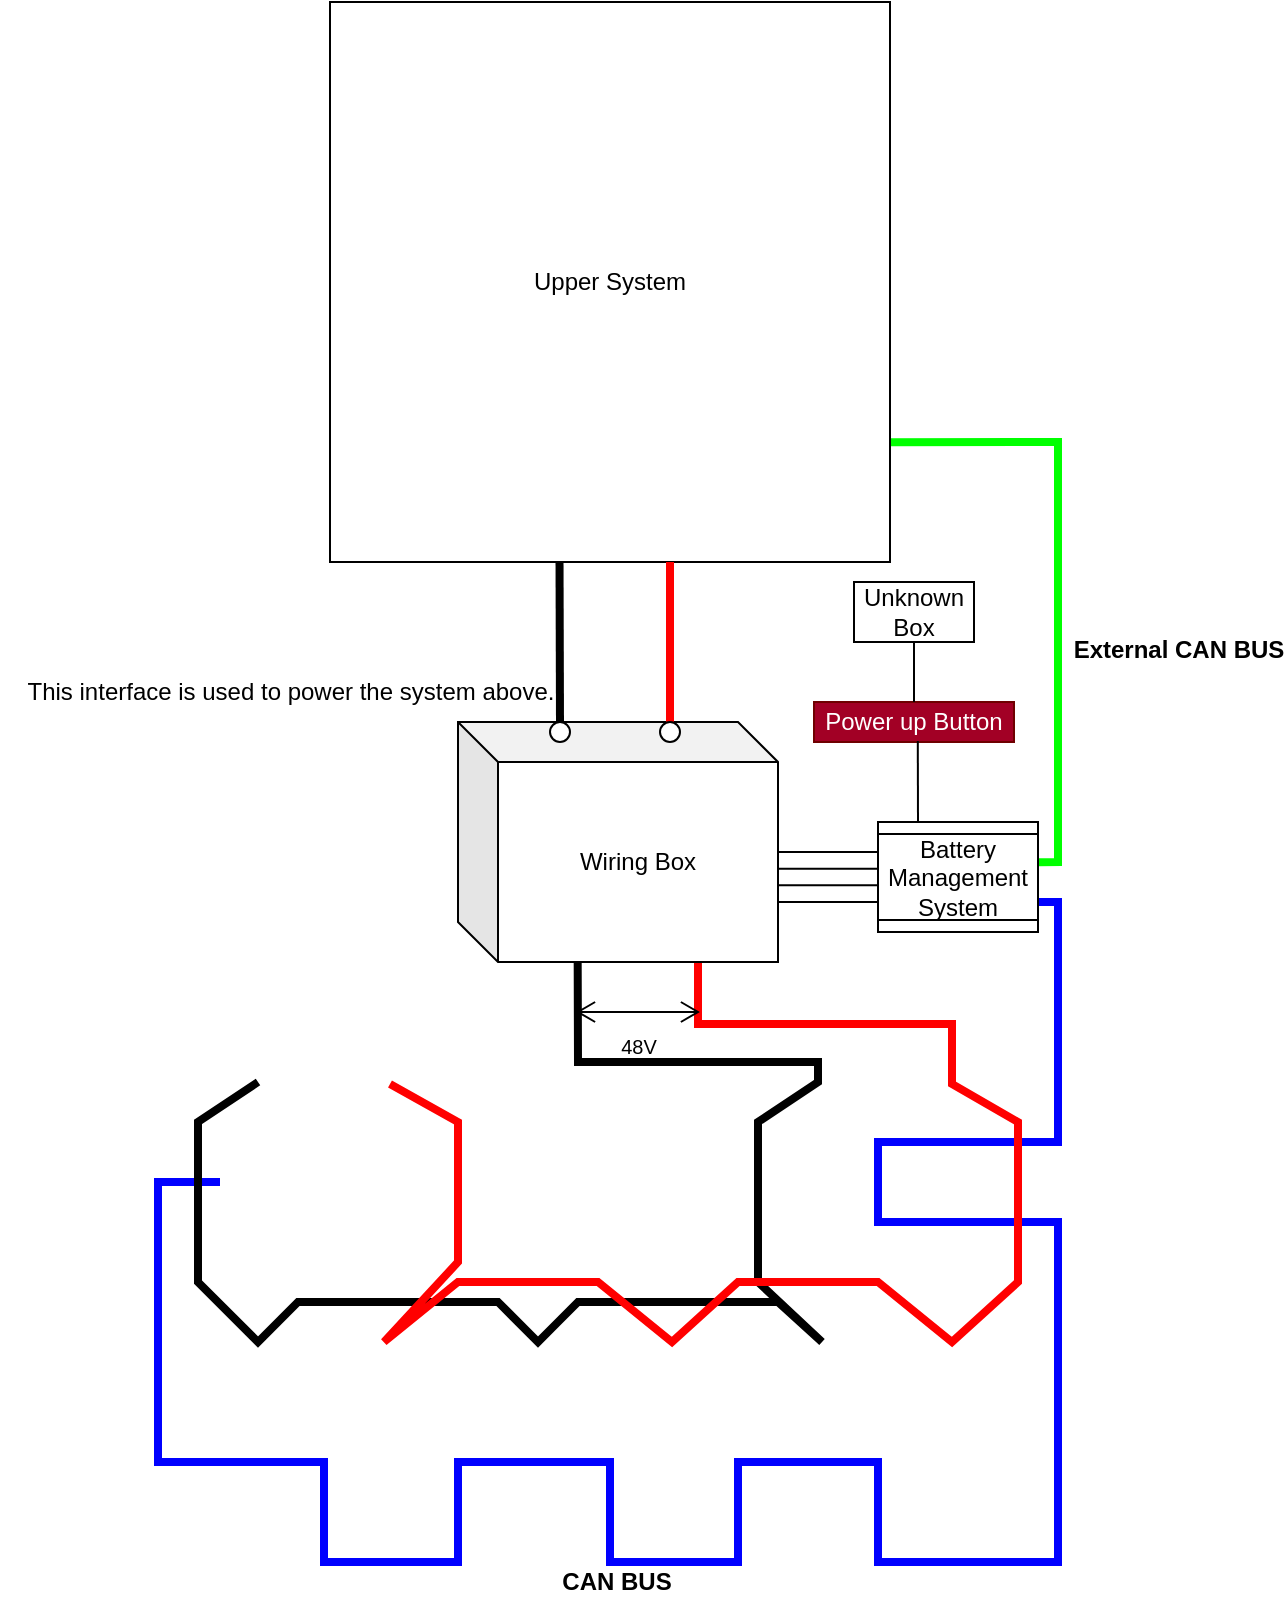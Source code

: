 <mxfile version="22.1.18" type="github">
  <diagram name="Page-1" id="DbH82mUIfItk7bVeHk_2">
    <mxGraphModel dx="1828" dy="2225" grid="1" gridSize="10" guides="1" tooltips="1" connect="1" arrows="1" fold="1" page="1" pageScale="1" pageWidth="850" pageHeight="1100" math="0" shadow="0">
      <root>
        <mxCell id="0" />
        <mxCell id="1" parent="0" />
        <mxCell id="mqsz3DLidRVHX6ZRNaVG-30" value="" style="endArrow=none;html=1;rounded=0;exitX=0.366;exitY=0.003;exitDx=0;exitDy=0;strokeColor=#00FF00;strokeWidth=4;exitPerimeter=0;entryX=0.998;entryY=0.786;entryDx=0;entryDy=0;entryPerimeter=0;" edge="1" parent="1" source="mqsz3DLidRVHX6ZRNaVG-16" target="mqsz3DLidRVHX6ZRNaVG-21">
          <mxGeometry width="50" height="50" relative="1" as="geometry">
            <mxPoint x="630" y="40" as="sourcePoint" />
            <mxPoint x="520" y="-20" as="targetPoint" />
            <Array as="points">
              <mxPoint x="600" y="190" />
              <mxPoint x="600" y="-20" />
            </Array>
          </mxGeometry>
        </mxCell>
        <mxCell id="mqsz3DLidRVHX6ZRNaVG-31" value="External CAN BUS" style="edgeLabel;html=1;align=center;verticalAlign=middle;resizable=0;points=[];fontStyle=1;fontSize=12;" vertex="1" connectable="0" parent="mqsz3DLidRVHX6ZRNaVG-30">
          <mxGeometry x="-0.111" relative="1" as="geometry">
            <mxPoint x="60" y="19" as="offset" />
          </mxGeometry>
        </mxCell>
        <mxCell id="mqsz3DLidRVHX6ZRNaVG-13" value="" style="endArrow=none;html=1;rounded=0;strokeWidth=4;strokeColor=#0000ff;exitX=0.728;exitY=0.006;exitDx=0;exitDy=0;exitPerimeter=0;" edge="1" parent="1" source="mqsz3DLidRVHX6ZRNaVG-16">
          <mxGeometry width="50" height="50" relative="1" as="geometry">
            <mxPoint x="567" y="352" as="sourcePoint" />
            <mxPoint x="181" y="350" as="targetPoint" />
            <Array as="points">
              <mxPoint x="600" y="210" />
              <mxPoint x="600" y="330" />
              <mxPoint x="510" y="330" />
              <mxPoint x="510" y="370" />
              <mxPoint x="600" y="370" />
              <mxPoint x="600" y="480" />
              <mxPoint x="600" y="540" />
              <mxPoint x="510" y="540" />
              <mxPoint x="510" y="490" />
              <mxPoint x="440" y="490" />
              <mxPoint x="440" y="540" />
              <mxPoint x="376" y="540" />
              <mxPoint x="376" y="490" />
              <mxPoint x="300" y="490" />
              <mxPoint x="300" y="540" />
              <mxPoint x="233" y="540" />
              <mxPoint x="233" y="490" />
              <mxPoint x="150" y="490" />
              <mxPoint x="150" y="350" />
            </Array>
          </mxGeometry>
        </mxCell>
        <mxCell id="mqsz3DLidRVHX6ZRNaVG-14" value="CAN BUS" style="edgeLabel;html=1;align=center;verticalAlign=middle;resizable=0;points=[];fontSize=12;fontStyle=1" vertex="1" connectable="0" parent="mqsz3DLidRVHX6ZRNaVG-13">
          <mxGeometry x="-0.763" relative="1" as="geometry">
            <mxPoint x="-187" y="220" as="offset" />
          </mxGeometry>
        </mxCell>
        <mxCell id="mqsz3DLidRVHX6ZRNaVG-1" value="" style="shape=image;html=1;verticalAlign=top;verticalLabelPosition=bottom;labelBackgroundColor=#ffffff;imageAspect=0;aspect=fixed;image=https://cdn2.iconfinder.com/data/icons/boxicons-solid-vol-1/24/bxs-car-battery-128.png" vertex="1" parent="1">
          <mxGeometry x="170" y="280" width="128" height="128" as="geometry" />
        </mxCell>
        <mxCell id="mqsz3DLidRVHX6ZRNaVG-2" value="" style="shape=image;html=1;verticalAlign=top;verticalLabelPosition=bottom;labelBackgroundColor=#ffffff;imageAspect=0;aspect=fixed;image=https://cdn2.iconfinder.com/data/icons/boxicons-solid-vol-1/24/bxs-car-battery-128.png" vertex="1" parent="1">
          <mxGeometry x="450" y="280" width="128" height="128" as="geometry" />
        </mxCell>
        <mxCell id="mqsz3DLidRVHX6ZRNaVG-3" value="" style="shape=image;html=1;verticalAlign=top;verticalLabelPosition=bottom;labelBackgroundColor=#ffffff;imageAspect=0;aspect=fixed;image=https://cdn2.iconfinder.com/data/icons/boxicons-solid-vol-1/24/bxs-car-battery-128.png" vertex="1" parent="1">
          <mxGeometry x="170" y="408" width="128" height="128" as="geometry" />
        </mxCell>
        <mxCell id="mqsz3DLidRVHX6ZRNaVG-4" value="" style="shape=image;html=1;verticalAlign=top;verticalLabelPosition=bottom;labelBackgroundColor=#ffffff;imageAspect=0;aspect=fixed;image=https://cdn2.iconfinder.com/data/icons/boxicons-solid-vol-1/24/bxs-car-battery-128.png" vertex="1" parent="1">
          <mxGeometry x="450" y="408" width="128" height="128" as="geometry" />
        </mxCell>
        <mxCell id="mqsz3DLidRVHX6ZRNaVG-5" value="" style="shape=image;html=1;verticalAlign=top;verticalLabelPosition=bottom;labelBackgroundColor=#ffffff;imageAspect=0;aspect=fixed;image=https://cdn2.iconfinder.com/data/icons/boxicons-solid-vol-1/24/bxs-car-battery-128.png" vertex="1" parent="1">
          <mxGeometry x="312" y="408" width="128" height="128" as="geometry" />
        </mxCell>
        <mxCell id="mqsz3DLidRVHX6ZRNaVG-9" value="" style="endArrow=none;html=1;rounded=0;strokeColor=#000000;strokeWidth=4;exitX=0.374;exitY=1.001;exitDx=0;exitDy=0;exitPerimeter=0;" edge="1" parent="1" source="mqsz3DLidRVHX6ZRNaVG-12">
          <mxGeometry width="50" height="50" relative="1" as="geometry">
            <mxPoint x="370" y="290" as="sourcePoint" />
            <mxPoint x="200" y="300" as="targetPoint" />
            <Array as="points">
              <mxPoint x="360" y="290" />
              <mxPoint x="480" y="290" />
              <mxPoint x="480" y="300" />
              <mxPoint x="450" y="320" />
              <mxPoint x="450" y="400" />
              <mxPoint x="482" y="430" />
              <mxPoint x="460" y="410" />
              <mxPoint x="360" y="410" />
              <mxPoint x="350" y="420" />
              <mxPoint x="340" y="430" />
              <mxPoint x="320" y="410" />
              <mxPoint x="220" y="410" />
              <mxPoint x="200" y="430" />
              <mxPoint x="170" y="400" />
              <mxPoint x="170" y="320" />
              <mxPoint x="200" y="300" />
            </Array>
          </mxGeometry>
        </mxCell>
        <mxCell id="mqsz3DLidRVHX6ZRNaVG-11" value="" style="endArrow=none;html=1;rounded=0;strokeColor=#ff0000;strokeWidth=4;exitX=0.75;exitY=1.003;exitDx=0;exitDy=0;exitPerimeter=0;" edge="1" parent="1" source="mqsz3DLidRVHX6ZRNaVG-12">
          <mxGeometry width="50" height="50" relative="1" as="geometry">
            <mxPoint x="545" y="301" as="sourcePoint" />
            <mxPoint x="266" y="301" as="targetPoint" />
            <Array as="points">
              <mxPoint x="420" y="271" />
              <mxPoint x="547" y="271" />
              <mxPoint x="547" y="301" />
              <mxPoint x="580" y="320" />
              <mxPoint x="580" y="400" />
              <mxPoint x="547" y="430" />
              <mxPoint x="510" y="400" />
              <mxPoint x="440" y="400" />
              <mxPoint x="407" y="430" />
              <mxPoint x="370" y="400" />
              <mxPoint x="300" y="400" />
              <mxPoint x="263" y="430" />
              <mxPoint x="300" y="390" />
              <mxPoint x="300" y="320" />
            </Array>
          </mxGeometry>
        </mxCell>
        <mxCell id="mqsz3DLidRVHX6ZRNaVG-12" value="Wiring Box" style="shape=cube;whiteSpace=wrap;html=1;boundedLbl=1;backgroundOutline=1;darkOpacity=0.05;darkOpacity2=0.1;" vertex="1" parent="1">
          <mxGeometry x="300" y="120" width="160" height="120" as="geometry" />
        </mxCell>
        <mxCell id="mqsz3DLidRVHX6ZRNaVG-16" value="Battery Management System" style="shape=process;whiteSpace=wrap;html=1;backgroundOutline=1;direction=south;" vertex="1" parent="1">
          <mxGeometry x="510" y="170" width="80" height="55" as="geometry" />
        </mxCell>
        <mxCell id="mqsz3DLidRVHX6ZRNaVG-17" value="48V" style="labelPosition=center;align=center;shape=mxgraph.electrical.signal_sources.voltage;shadow=0;dashed=0;strokeWidth=1;fontSize=10;html=1;direction=south;verticalLabelPosition=bottom;verticalAlign=top;" vertex="1" parent="1">
          <mxGeometry x="360" y="260" width="60" height="10" as="geometry" />
        </mxCell>
        <mxCell id="mqsz3DLidRVHX6ZRNaVG-21" value="Upper System" style="whiteSpace=wrap;html=1;aspect=fixed;" vertex="1" parent="1">
          <mxGeometry x="236" y="-240" width="280" height="280" as="geometry" />
        </mxCell>
        <mxCell id="mqsz3DLidRVHX6ZRNaVG-22" value="" style="endArrow=none;html=1;rounded=0;exitX=0.5;exitY=0;exitDx=0;exitDy=0;strokeColor=#ff0000;strokeWidth=4;" edge="1" parent="1" source="mqsz3DLidRVHX6ZRNaVG-23">
          <mxGeometry width="50" height="50" relative="1" as="geometry">
            <mxPoint x="396" y="110" as="sourcePoint" />
            <mxPoint x="406" y="40" as="targetPoint" />
          </mxGeometry>
        </mxCell>
        <mxCell id="mqsz3DLidRVHX6ZRNaVG-23" value="" style="ellipse;whiteSpace=wrap;html=1;aspect=fixed;" vertex="1" parent="1">
          <mxGeometry x="401" y="120" width="10" height="10" as="geometry" />
        </mxCell>
        <mxCell id="mqsz3DLidRVHX6ZRNaVG-25" value="" style="ellipse;whiteSpace=wrap;html=1;aspect=fixed;" vertex="1" parent="1">
          <mxGeometry x="346" y="120" width="10" height="10" as="geometry" />
        </mxCell>
        <mxCell id="mqsz3DLidRVHX6ZRNaVG-26" value="" style="endArrow=none;html=1;rounded=0;strokeColor=#000000;strokeWidth=4;" edge="1" parent="1">
          <mxGeometry width="50" height="50" relative="1" as="geometry">
            <mxPoint x="351" y="120" as="sourcePoint" />
            <mxPoint x="350.76" y="40" as="targetPoint" />
          </mxGeometry>
        </mxCell>
        <mxCell id="mqsz3DLidRVHX6ZRNaVG-27" value="This interface is used to power the system above." style="text;html=1;align=center;verticalAlign=middle;resizable=0;points=[];autosize=1;strokeColor=none;fillColor=none;horizontal=1;container=0;flipH=0;flipV=0;rotation=0;" vertex="1" parent="1">
          <mxGeometry x="71" y="90" width="290" height="30" as="geometry" />
        </mxCell>
        <mxCell id="mqsz3DLidRVHX6ZRNaVG-32" value="" style="verticalLabelPosition=bottom;shadow=0;dashed=0;align=center;html=1;verticalAlign=top;shape=mxgraph.electrical.transmission.4_line_bus;" vertex="1" parent="1">
          <mxGeometry x="460" y="185" width="50" height="25" as="geometry" />
        </mxCell>
        <mxCell id="mqsz3DLidRVHX6ZRNaVG-34" value="Unknown Box" style="rounded=0;whiteSpace=wrap;html=1;" vertex="1" parent="1">
          <mxGeometry x="498" y="50" width="60" height="30" as="geometry" />
        </mxCell>
        <mxCell id="mqsz3DLidRVHX6ZRNaVG-36" value="Power up Button" style="whiteSpace=wrap;html=1;fillColor=#a20025;fontColor=#ffffff;strokeColor=#6F0000;" vertex="1" parent="1">
          <mxGeometry x="478" y="110" width="100" height="20" as="geometry" />
        </mxCell>
        <mxCell id="mqsz3DLidRVHX6ZRNaVG-37" value="" style="endArrow=none;html=1;rounded=0;entryX=0.5;entryY=1;entryDx=0;entryDy=0;exitX=0.5;exitY=0;exitDx=0;exitDy=0;" edge="1" parent="1" source="mqsz3DLidRVHX6ZRNaVG-36" target="mqsz3DLidRVHX6ZRNaVG-34">
          <mxGeometry width="50" height="50" relative="1" as="geometry">
            <mxPoint x="190" y="210" as="sourcePoint" />
            <mxPoint x="240" y="160" as="targetPoint" />
          </mxGeometry>
        </mxCell>
        <mxCell id="mqsz3DLidRVHX6ZRNaVG-38" value="" style="endArrow=none;html=1;rounded=0;entryX=0.519;entryY=0.973;entryDx=0;entryDy=0;exitX=0;exitY=0.75;exitDx=0;exitDy=0;entryPerimeter=0;" edge="1" parent="1" source="mqsz3DLidRVHX6ZRNaVG-16" target="mqsz3DLidRVHX6ZRNaVG-36">
          <mxGeometry width="50" height="50" relative="1" as="geometry">
            <mxPoint x="100" y="240" as="sourcePoint" />
            <mxPoint x="150" y="190" as="targetPoint" />
          </mxGeometry>
        </mxCell>
      </root>
    </mxGraphModel>
  </diagram>
</mxfile>
